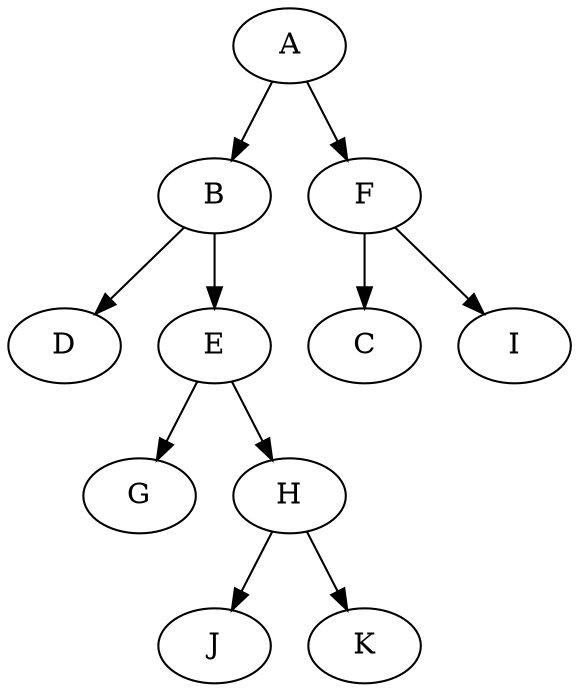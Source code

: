 digraph {
    graph [ dpi = 2200 ]
    A -> B
    A -> F 
    F -> C
    F -> I
    B -> D 
    B -> E 
    E -> G
    E -> H
    H -> J
    H -> K
}
